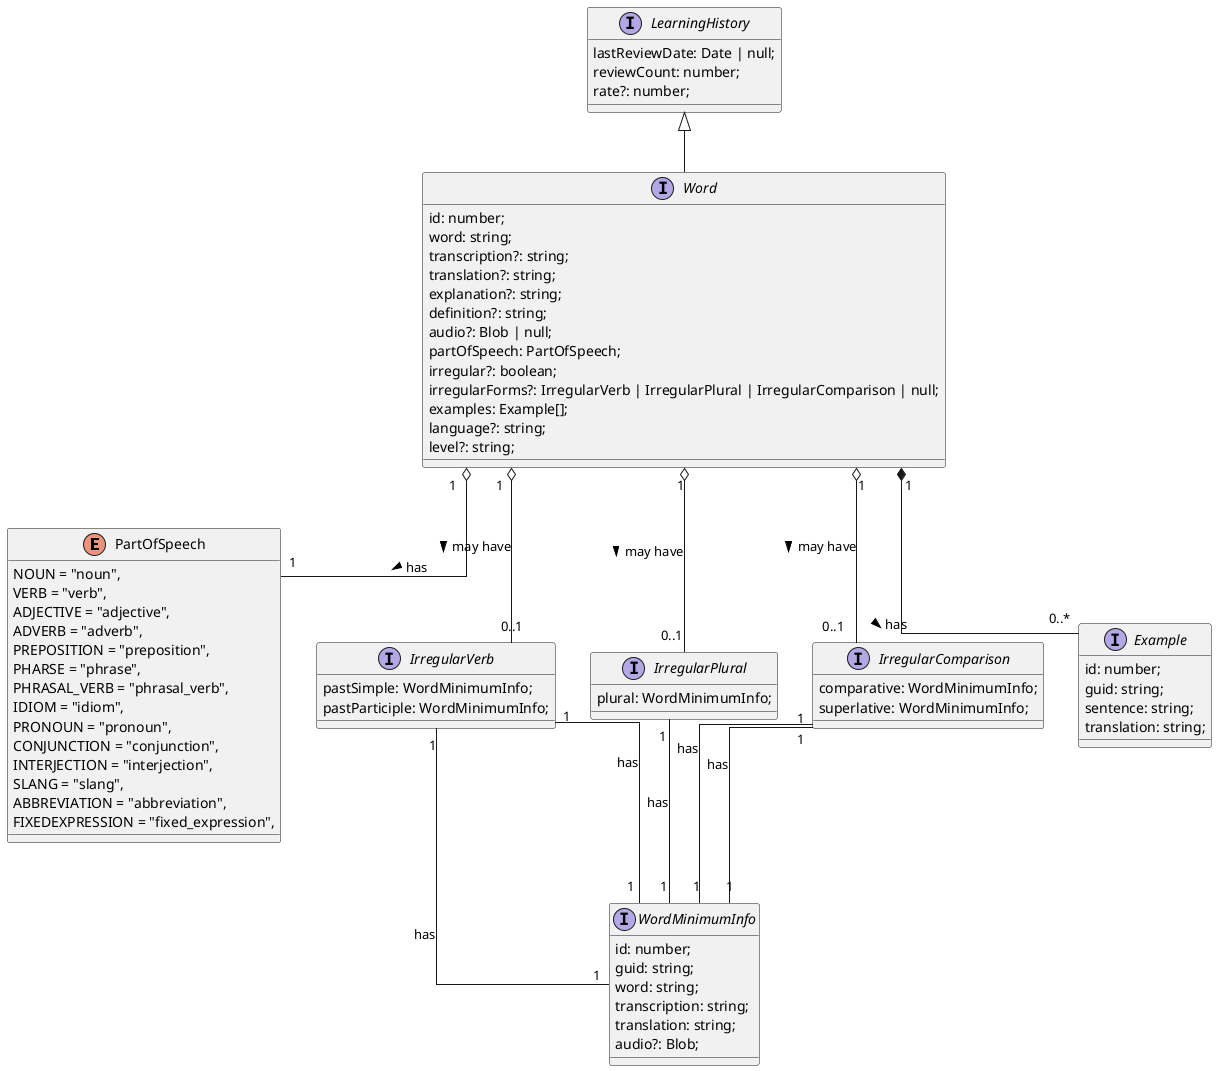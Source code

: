 @startuml interfaces

' Прямоугольные линии
skinparam linetype ortho   
' skinparam linetype polyline ' Ломаные линии

' skinparam classFontSize 12
' skinparam classFontName Arial
' skinparam classArrowColor Red
' skinparam classArrowFontColor Blue
' skinparam classArrowFontSize 12

skinparam interface {
  HeaderFontStyle normal
  HeaderFontColor #2688d4
}

enum PartOfSpeech {
  NOUN = "noun",
  VERB = "verb",
  ADJECTIVE = "adjective",
  ADVERB = "adverb",
  PREPOSITION = "preposition",
  PHARSE = "phrase",
  PHRASAL_VERB = "phrasal_verb",
  IDIOM = "idiom",
  PRONOUN = "pronoun",
  CONJUNCTION = "conjunction",
  INTERJECTION = "interjection",
  SLANG = "slang",
  ABBREVIATION = "abbreviation",
  FIXEDEXPRESSION = "fixed_expression",
}

interface WordMinimumInfo {
  id: number;
  guid: string;
  word: string;
  transcription: string;
  translation: string;
  audio?: Blob;
}

interface IrregularVerb {
  pastSimple: WordMinimumInfo;
  pastParticiple: WordMinimumInfo;
}

interface IrregularPlural {
  plural: WordMinimumInfo;
}

interface IrregularComparison {
  comparative: WordMinimumInfo;
  superlative: WordMinimumInfo;
}

interface Example {
  id: number;
  guid: string;
  sentence: string;
  translation: string;
}

interface LearningHistory {
  lastReviewDate: Date | null;
  reviewCount: number;
  rate?: number;
}

interface Word extends LearningHistory {
  id: number;
  word: string;
  transcription?: string;
  translation?: string;
  explanation?: string;
  definition?: string;
  audio?: Blob | null;
  partOfSpeech: PartOfSpeech;
  irregular?: boolean;
  irregularForms?: IrregularVerb | IrregularPlural | IrregularComparison | null;
  examples: Example[];
  language?: string;
  level?: string;
}

' Определение связей
Word "1" *-- "0..*" Example : has >
Word "1" o-- "0..1" IrregularVerb : may have >
Word "1" o-- "0..1" IrregularPlural : may have >
Word "1" o-- "0..1" IrregularComparison : may have >
Word "1" o-- "1" PartOfSpeech : has >

IrregularVerb "1" -- "1" WordMinimumInfo : has
IrregularVerb "1" -- "1" WordMinimumInfo : has

IrregularPlural "1" -- "1" WordMinimumInfo : has

IrregularComparison "1" -- "1" WordMinimumInfo : has
IrregularComparison "1" -- "1" WordMinimumInfo : has

@enduml